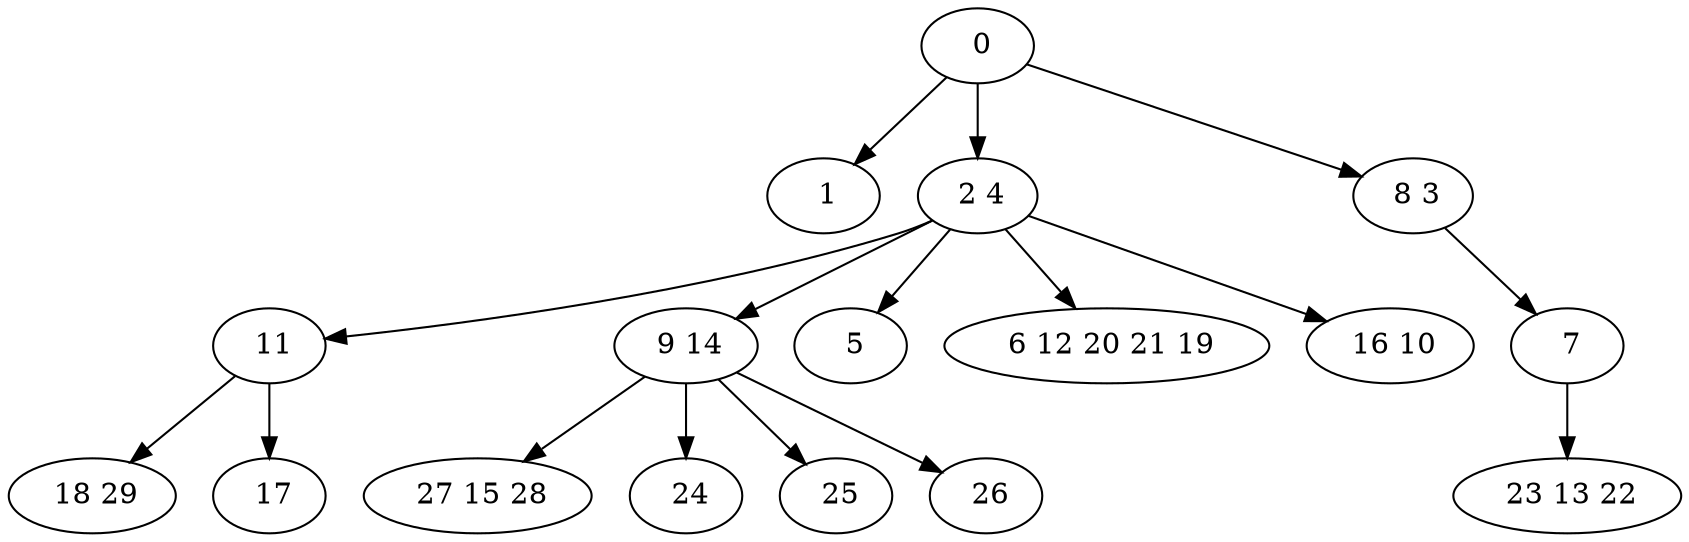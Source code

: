digraph mytree {
" 0" -> " 1";
" 0" -> " 2 4";
" 0" -> " 8 3";
" 1";
" 2 4" -> " 11";
" 2 4" -> " 9 14";
" 2 4" -> " 5";
" 2 4" -> " 6 12 20 21 19";
" 2 4" -> " 16 10";
" 18 29";
" 11" -> " 18 29";
" 11" -> " 17";
" 17";
" 9 14" -> " 27 15 28";
" 9 14" -> " 24";
" 9 14" -> " 25";
" 9 14" -> " 26";
" 27 15 28";
" 24";
" 25";
" 26";
" 8 3" -> " 7";
" 23 13 22";
" 7" -> " 23 13 22";
" 5";
" 6 12 20 21 19";
" 16 10";
}
